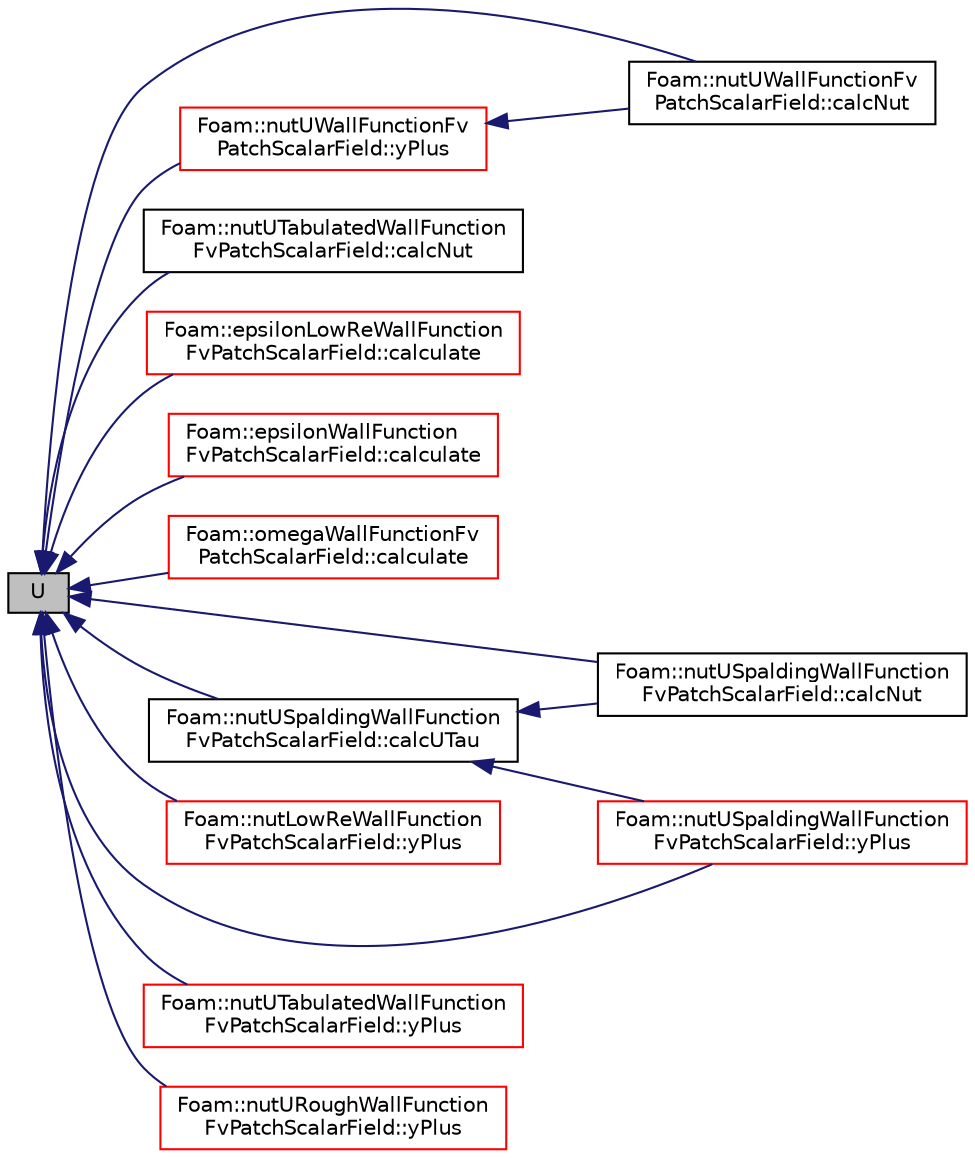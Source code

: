 digraph "U"
{
  bgcolor="transparent";
  edge [fontname="Helvetica",fontsize="10",labelfontname="Helvetica",labelfontsize="10"];
  node [fontname="Helvetica",fontsize="10",shape=record];
  rankdir="LR";
  Node1 [label="U",height=0.2,width=0.4,color="black", fillcolor="grey75", style="filled", fontcolor="black"];
  Node1 -> Node2 [dir="back",color="midnightblue",fontsize="10",style="solid",fontname="Helvetica"];
  Node2 [label="Foam::nutUWallFunctionFv\lPatchScalarField::calcNut",height=0.2,width=0.4,color="black",URL="$a01728.html#a3d7b33c5eb572bc4684ad4c690a762b8",tooltip="Calculate the turbulence viscosity. "];
  Node1 -> Node3 [dir="back",color="midnightblue",fontsize="10",style="solid",fontname="Helvetica"];
  Node3 [label="Foam::nutUSpaldingWallFunction\lFvPatchScalarField::calcNut",height=0.2,width=0.4,color="black",URL="$a01726.html#a3d7b33c5eb572bc4684ad4c690a762b8",tooltip="Calculate the turbulence viscosity. "];
  Node1 -> Node4 [dir="back",color="midnightblue",fontsize="10",style="solid",fontname="Helvetica"];
  Node4 [label="Foam::nutUTabulatedWallFunction\lFvPatchScalarField::calcNut",height=0.2,width=0.4,color="black",URL="$a01727.html#a3d7b33c5eb572bc4684ad4c690a762b8",tooltip="Calculate the turbulence viscosity. "];
  Node1 -> Node5 [dir="back",color="midnightblue",fontsize="10",style="solid",fontname="Helvetica"];
  Node5 [label="Foam::epsilonLowReWallFunction\lFvPatchScalarField::calculate",height=0.2,width=0.4,color="red",URL="$a00670.html#a9b10d949afa36a0fe772c66e94719865",tooltip="Calculate the epsilon and G. "];
  Node1 -> Node6 [dir="back",color="midnightblue",fontsize="10",style="solid",fontname="Helvetica"];
  Node6 [label="Foam::epsilonWallFunction\lFvPatchScalarField::calculate",height=0.2,width=0.4,color="red",URL="$a00671.html#a9b10d949afa36a0fe772c66e94719865",tooltip="Calculate the epsilon and G. "];
  Node1 -> Node7 [dir="back",color="midnightblue",fontsize="10",style="solid",fontname="Helvetica"];
  Node7 [label="Foam::omegaWallFunctionFv\lPatchScalarField::calculate",height=0.2,width=0.4,color="red",URL="$a01752.html#a198ab1edcd6a58e1f422febaac58dacc",tooltip="Calculate the omega and G. "];
  Node1 -> Node8 [dir="back",color="midnightblue",fontsize="10",style="solid",fontname="Helvetica"];
  Node8 [label="Foam::nutUSpaldingWallFunction\lFvPatchScalarField::calcUTau",height=0.2,width=0.4,color="black",URL="$a01726.html#a1531610b3f6b7efe703bfbecd07f0b66",tooltip="Calculate the friction velocity. "];
  Node8 -> Node3 [dir="back",color="midnightblue",fontsize="10",style="solid",fontname="Helvetica"];
  Node8 -> Node9 [dir="back",color="midnightblue",fontsize="10",style="solid",fontname="Helvetica"];
  Node9 [label="Foam::nutUSpaldingWallFunction\lFvPatchScalarField::yPlus",height=0.2,width=0.4,color="red",URL="$a01726.html#af22569bc92132fb30885ef7f6ec81873",tooltip="Calculate and return the yPlus at the boundary. "];
  Node1 -> Node10 [dir="back",color="midnightblue",fontsize="10",style="solid",fontname="Helvetica"];
  Node10 [label="Foam::nutLowReWallFunction\lFvPatchScalarField::yPlus",height=0.2,width=0.4,color="red",URL="$a01724.html#af22569bc92132fb30885ef7f6ec81873",tooltip="Calculate and return the yPlus at the boundary. "];
  Node1 -> Node11 [dir="back",color="midnightblue",fontsize="10",style="solid",fontname="Helvetica"];
  Node11 [label="Foam::nutUWallFunctionFv\lPatchScalarField::yPlus",height=0.2,width=0.4,color="red",URL="$a01728.html#af22569bc92132fb30885ef7f6ec81873",tooltip="Calculate and return the yPlus at the boundary. "];
  Node11 -> Node2 [dir="back",color="midnightblue",fontsize="10",style="solid",fontname="Helvetica"];
  Node1 -> Node9 [dir="back",color="midnightblue",fontsize="10",style="solid",fontname="Helvetica"];
  Node1 -> Node12 [dir="back",color="midnightblue",fontsize="10",style="solid",fontname="Helvetica"];
  Node12 [label="Foam::nutUTabulatedWallFunction\lFvPatchScalarField::yPlus",height=0.2,width=0.4,color="red",URL="$a01727.html#af22569bc92132fb30885ef7f6ec81873",tooltip="Calculate and return the yPlus at the boundary. "];
  Node1 -> Node13 [dir="back",color="midnightblue",fontsize="10",style="solid",fontname="Helvetica"];
  Node13 [label="Foam::nutURoughWallFunction\lFvPatchScalarField::yPlus",height=0.2,width=0.4,color="red",URL="$a01725.html#af22569bc92132fb30885ef7f6ec81873",tooltip="Calculate and return the yPlus at the boundary. "];
}
